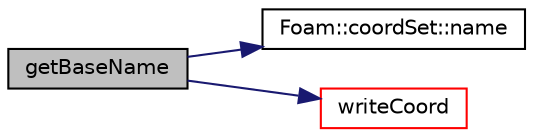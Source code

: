 digraph "getBaseName"
{
  bgcolor="transparent";
  edge [fontname="Helvetica",fontsize="10",labelfontname="Helvetica",labelfontsize="10"];
  node [fontname="Helvetica",fontsize="10",shape=record];
  rankdir="LR";
  Node1 [label="getBaseName",height=0.2,width=0.4,color="black", fillcolor="grey75", style="filled", fontcolor="black"];
  Node1 -> Node2 [color="midnightblue",fontsize="10",style="solid",fontname="Helvetica"];
  Node2 [label="Foam::coordSet::name",height=0.2,width=0.4,color="black",URL="$a00411.html#a75b72488d2e82151b025744974919d5d"];
  Node1 -> Node3 [color="midnightblue",fontsize="10",style="solid",fontname="Helvetica"];
  Node3 [label="writeCoord",height=0.2,width=0.4,color="red",URL="$a02974.html#a5487911e22a2ad9b33a348ec1a35922c"];
}
